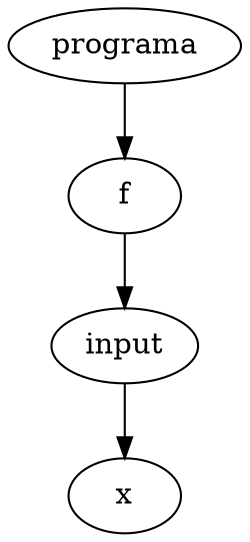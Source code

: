 digraph G {
node_0x95aa890 [label="x"]
node_0x95aa8a8 [label="input"]
node_0x95aa8a8 -> node_0x95aa890
node_0x95aa8d8 [label="f"]
node_0x95aa8d8 -> node_0x95aa8a8
node_0x95aa8f0 [label="programa"]
node_0x95aa8f0 -> node_0x95aa8d8
}
